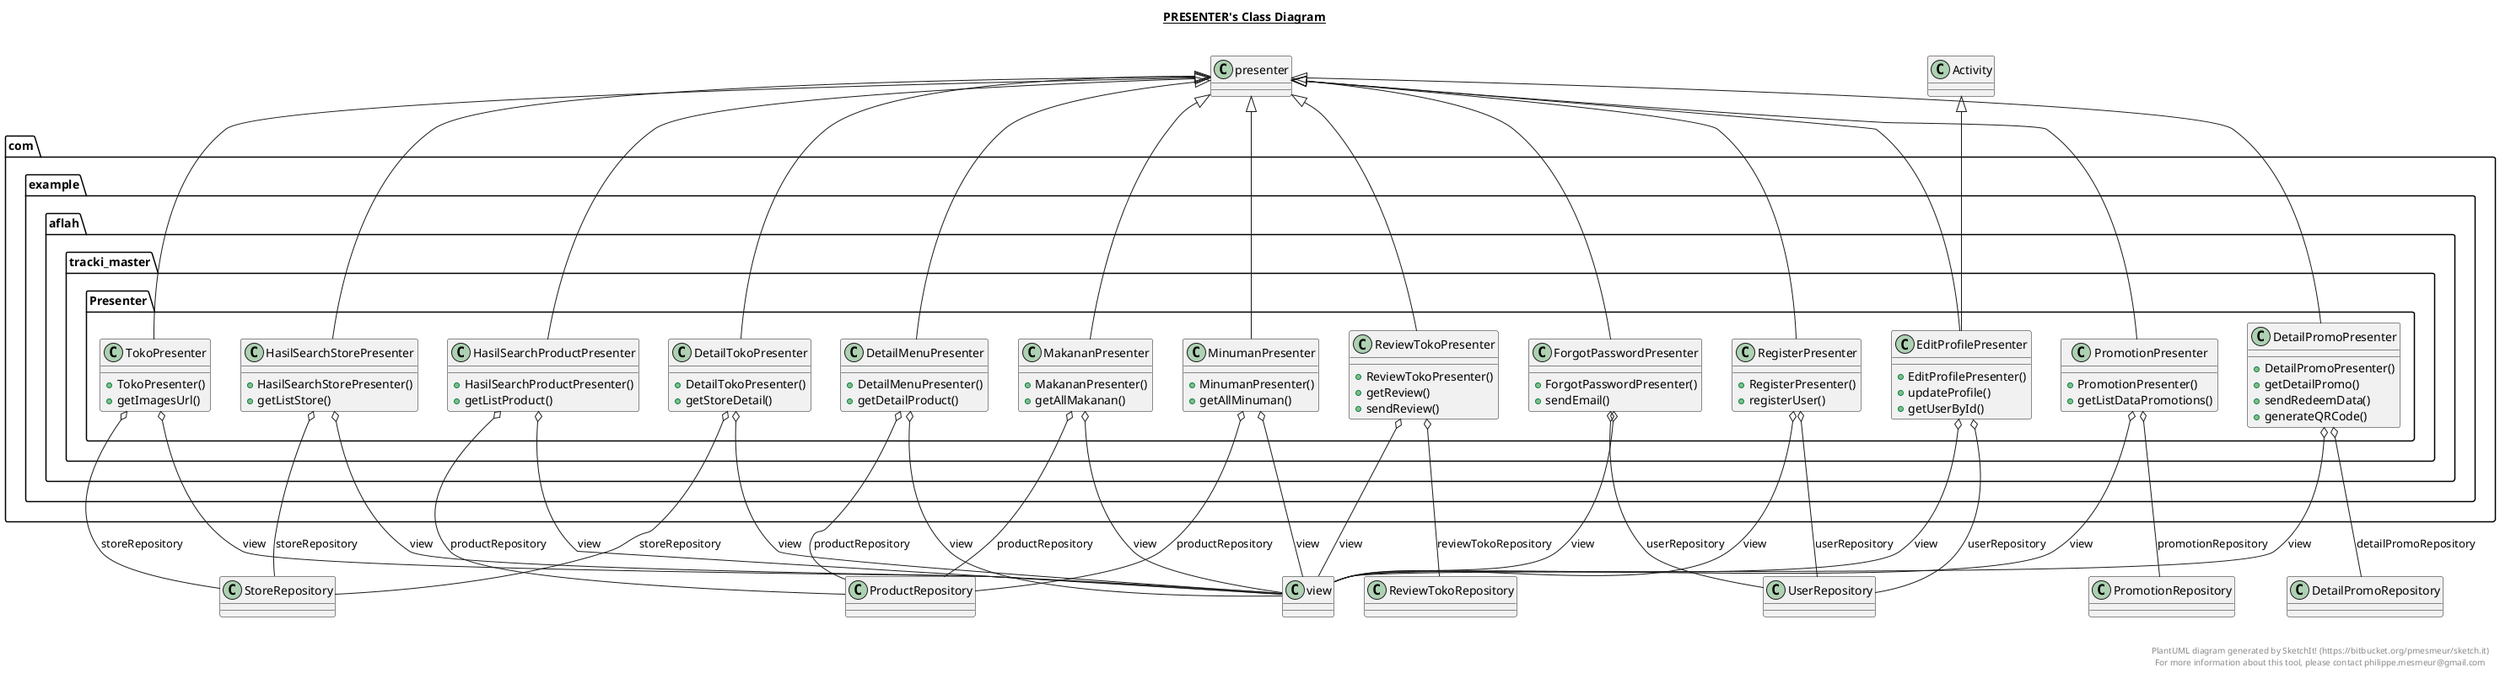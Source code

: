 @startuml

title __PRESENTER's Class Diagram__\n

  package com.example.aflah.tracki_master {
    package com.example.aflah.tracki_master.Presenter {
      class DetailMenuPresenter {
          + DetailMenuPresenter()
          + getDetailProduct()
      }
    }
  }
  

  package com.example.aflah.tracki_master {
    package com.example.aflah.tracki_master.Presenter {
      class DetailPromoPresenter {
          + DetailPromoPresenter()
          + getDetailPromo()
          + sendRedeemData()
          + generateQRCode()
      }
    }
  }
  

  package com.example.aflah.tracki_master {
    package com.example.aflah.tracki_master.Presenter {
      class DetailTokoPresenter {
          + DetailTokoPresenter()
          + getStoreDetail()
      }
    }
  }
  

  package com.example.aflah.tracki_master {
    package com.example.aflah.tracki_master.Presenter {
      class EditProfilePresenter {
          + EditProfilePresenter()
          + updateProfile()
          + getUserById()
      }
    }
  }
  

  package com.example.aflah.tracki_master {
    package com.example.aflah.tracki_master.Presenter {
      class ForgotPasswordPresenter {
          + ForgotPasswordPresenter()
          + sendEmail()
      }
    }
  }
  

  package com.example.aflah.tracki_master {
    package com.example.aflah.tracki_master.Presenter {
      class HasilSearchProductPresenter {
          + HasilSearchProductPresenter()
          + getListProduct()
      }
    }
  }
  

  package com.example.aflah.tracki_master {
    package com.example.aflah.tracki_master.Presenter {
      class HasilSearchStorePresenter {
          + HasilSearchStorePresenter()
          + getListStore()
      }
    }
  }
  

  package com.example.aflah.tracki_master {
    package com.example.aflah.tracki_master.Presenter {
      class MakananPresenter {
          + MakananPresenter()
          + getAllMakanan()
      }
    }
  }
  

  package com.example.aflah.tracki_master {
    package com.example.aflah.tracki_master.Presenter {
      class MinumanPresenter {
          + MinumanPresenter()
          + getAllMinuman()
      }
    }
  }
  

  package com.example.aflah.tracki_master {
    package com.example.aflah.tracki_master.Presenter {
      class PromotionPresenter {
          + PromotionPresenter()
          + getListDataPromotions()
      }
    }
  }
  

  package com.example.aflah.tracki_master {
    package com.example.aflah.tracki_master.Presenter {
      class RegisterPresenter {
          + RegisterPresenter()
          + registerUser()
      }
    }
  }
  

  package com.example.aflah.tracki_master {
    package com.example.aflah.tracki_master.Presenter {
      class ReviewTokoPresenter {
          + ReviewTokoPresenter()
          + getReview()
          + sendReview()
      }
    }
  }
  

  package com.example.aflah.tracki_master {
    package com.example.aflah.tracki_master.Presenter {
      class TokoPresenter {
          + TokoPresenter()
          + getImagesUrl()
      }
    }
  }
  

  DetailMenuPresenter -up-|> presenter
  DetailMenuPresenter o-- ProductRepository : productRepository
  DetailMenuPresenter o-- view : view
  DetailPromoPresenter -up-|> presenter
  DetailPromoPresenter o-- DetailPromoRepository : detailPromoRepository
  DetailPromoPresenter o-- view : view
  DetailTokoPresenter -up-|> presenter
  DetailTokoPresenter o-- StoreRepository : storeRepository
  DetailTokoPresenter o-- view : view
  EditProfilePresenter -up-|> presenter
  EditProfilePresenter -up-|> Activity
  EditProfilePresenter o-- UserRepository : userRepository
  EditProfilePresenter o-- view : view
  ForgotPasswordPresenter -up-|> presenter
  ForgotPasswordPresenter o-- UserRepository : userRepository
  ForgotPasswordPresenter o-- view : view
  HasilSearchProductPresenter -up-|> presenter
  HasilSearchProductPresenter o-- ProductRepository : productRepository
  HasilSearchProductPresenter o-- view : view
  HasilSearchStorePresenter -up-|> presenter
  HasilSearchStorePresenter o-- StoreRepository : storeRepository
  HasilSearchStorePresenter o-- view : view
  MakananPresenter -up-|> presenter
  MakananPresenter o-- ProductRepository : productRepository
  MakananPresenter o-- view : view
  MinumanPresenter -up-|> presenter
  MinumanPresenter o-- ProductRepository : productRepository
  MinumanPresenter o-- view : view
  PromotionPresenter -up-|> presenter
  PromotionPresenter o-- PromotionRepository : promotionRepository
  PromotionPresenter o-- view : view
  RegisterPresenter -up-|> presenter
  RegisterPresenter o-- UserRepository : userRepository
  RegisterPresenter o-- view : view
  ReviewTokoPresenter -up-|> presenter
  ReviewTokoPresenter o-- ReviewTokoRepository : reviewTokoRepository
  ReviewTokoPresenter o-- view : view
  TokoPresenter -up-|> presenter
  TokoPresenter o-- StoreRepository : storeRepository
  TokoPresenter o-- view : view


right footer


PlantUML diagram generated by SketchIt! (https://bitbucket.org/pmesmeur/sketch.it)
For more information about this tool, please contact philippe.mesmeur@gmail.com
endfooter

@enduml
